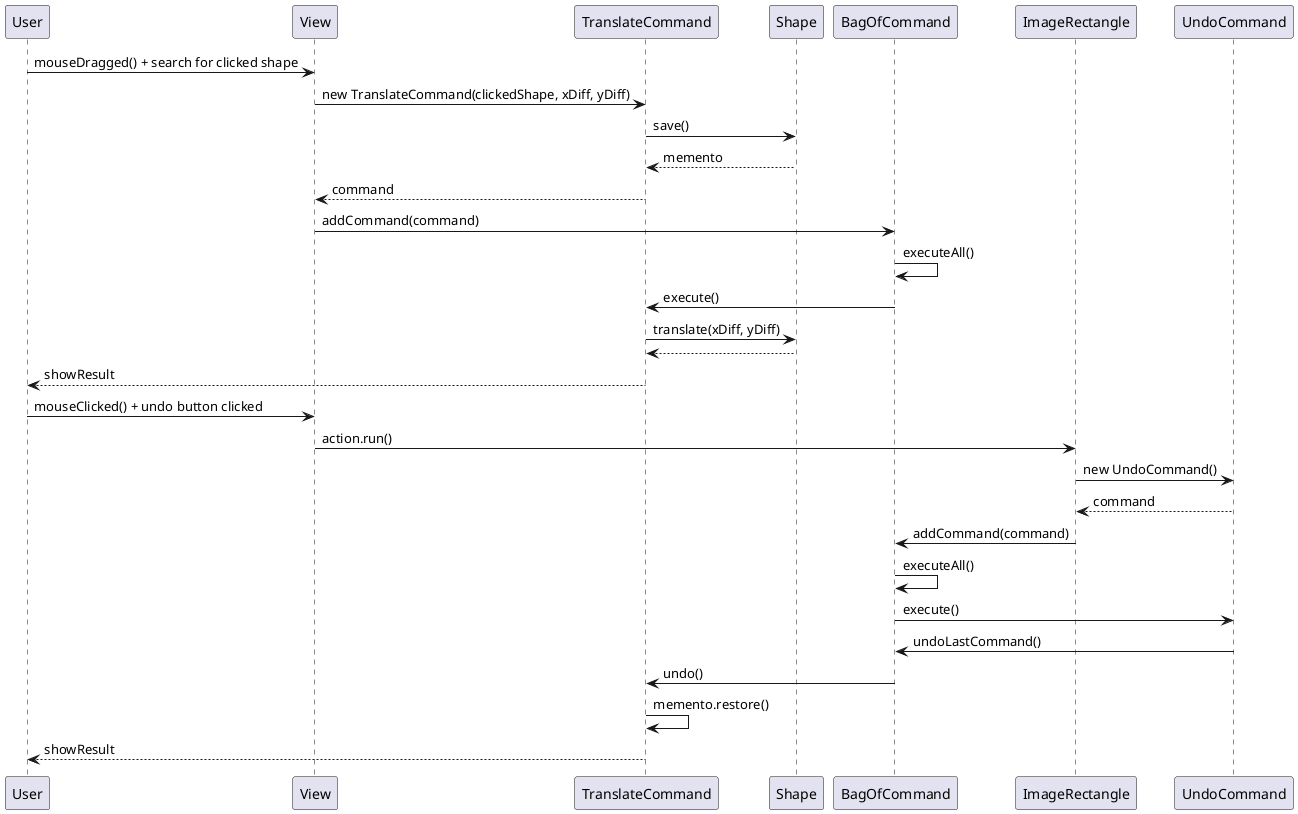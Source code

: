 @startuml
User -> View: mouseDragged() + search for clicked shape
View -> TranslateCommand : new TranslateCommand(clickedShape, xDiff, yDiff)
TranslateCommand -> Shape : save()
Shape --> TranslateCommand : memento
TranslateCommand --> View : command
View -> BagOfCommand: addCommand(command)
BagOfCommand -> BagOfCommand : executeAll()
BagOfCommand -> TranslateCommand : execute()
TranslateCommand -> Shape : translate(xDiff, yDiff)
Shape --> TranslateCommand : 
TranslateCommand --> User: showResult

User -> View: mouseClicked() + undo button clicked
View -> ImageRectangle : action.run()
ImageRectangle -> UndoCommand : new UndoCommand()
UndoCommand --> ImageRectangle : command
ImageRectangle -> BagOfCommand : addCommand(command)
BagOfCommand -> BagOfCommand : executeAll()
BagOfCommand -> UndoCommand : execute()
UndoCommand -> BagOfCommand : undoLastCommand()
BagOfCommand -> TranslateCommand : undo()
TranslateCommand -> TranslateCommand : memento.restore()
TranslateCommand --> User : showResult
@enduml